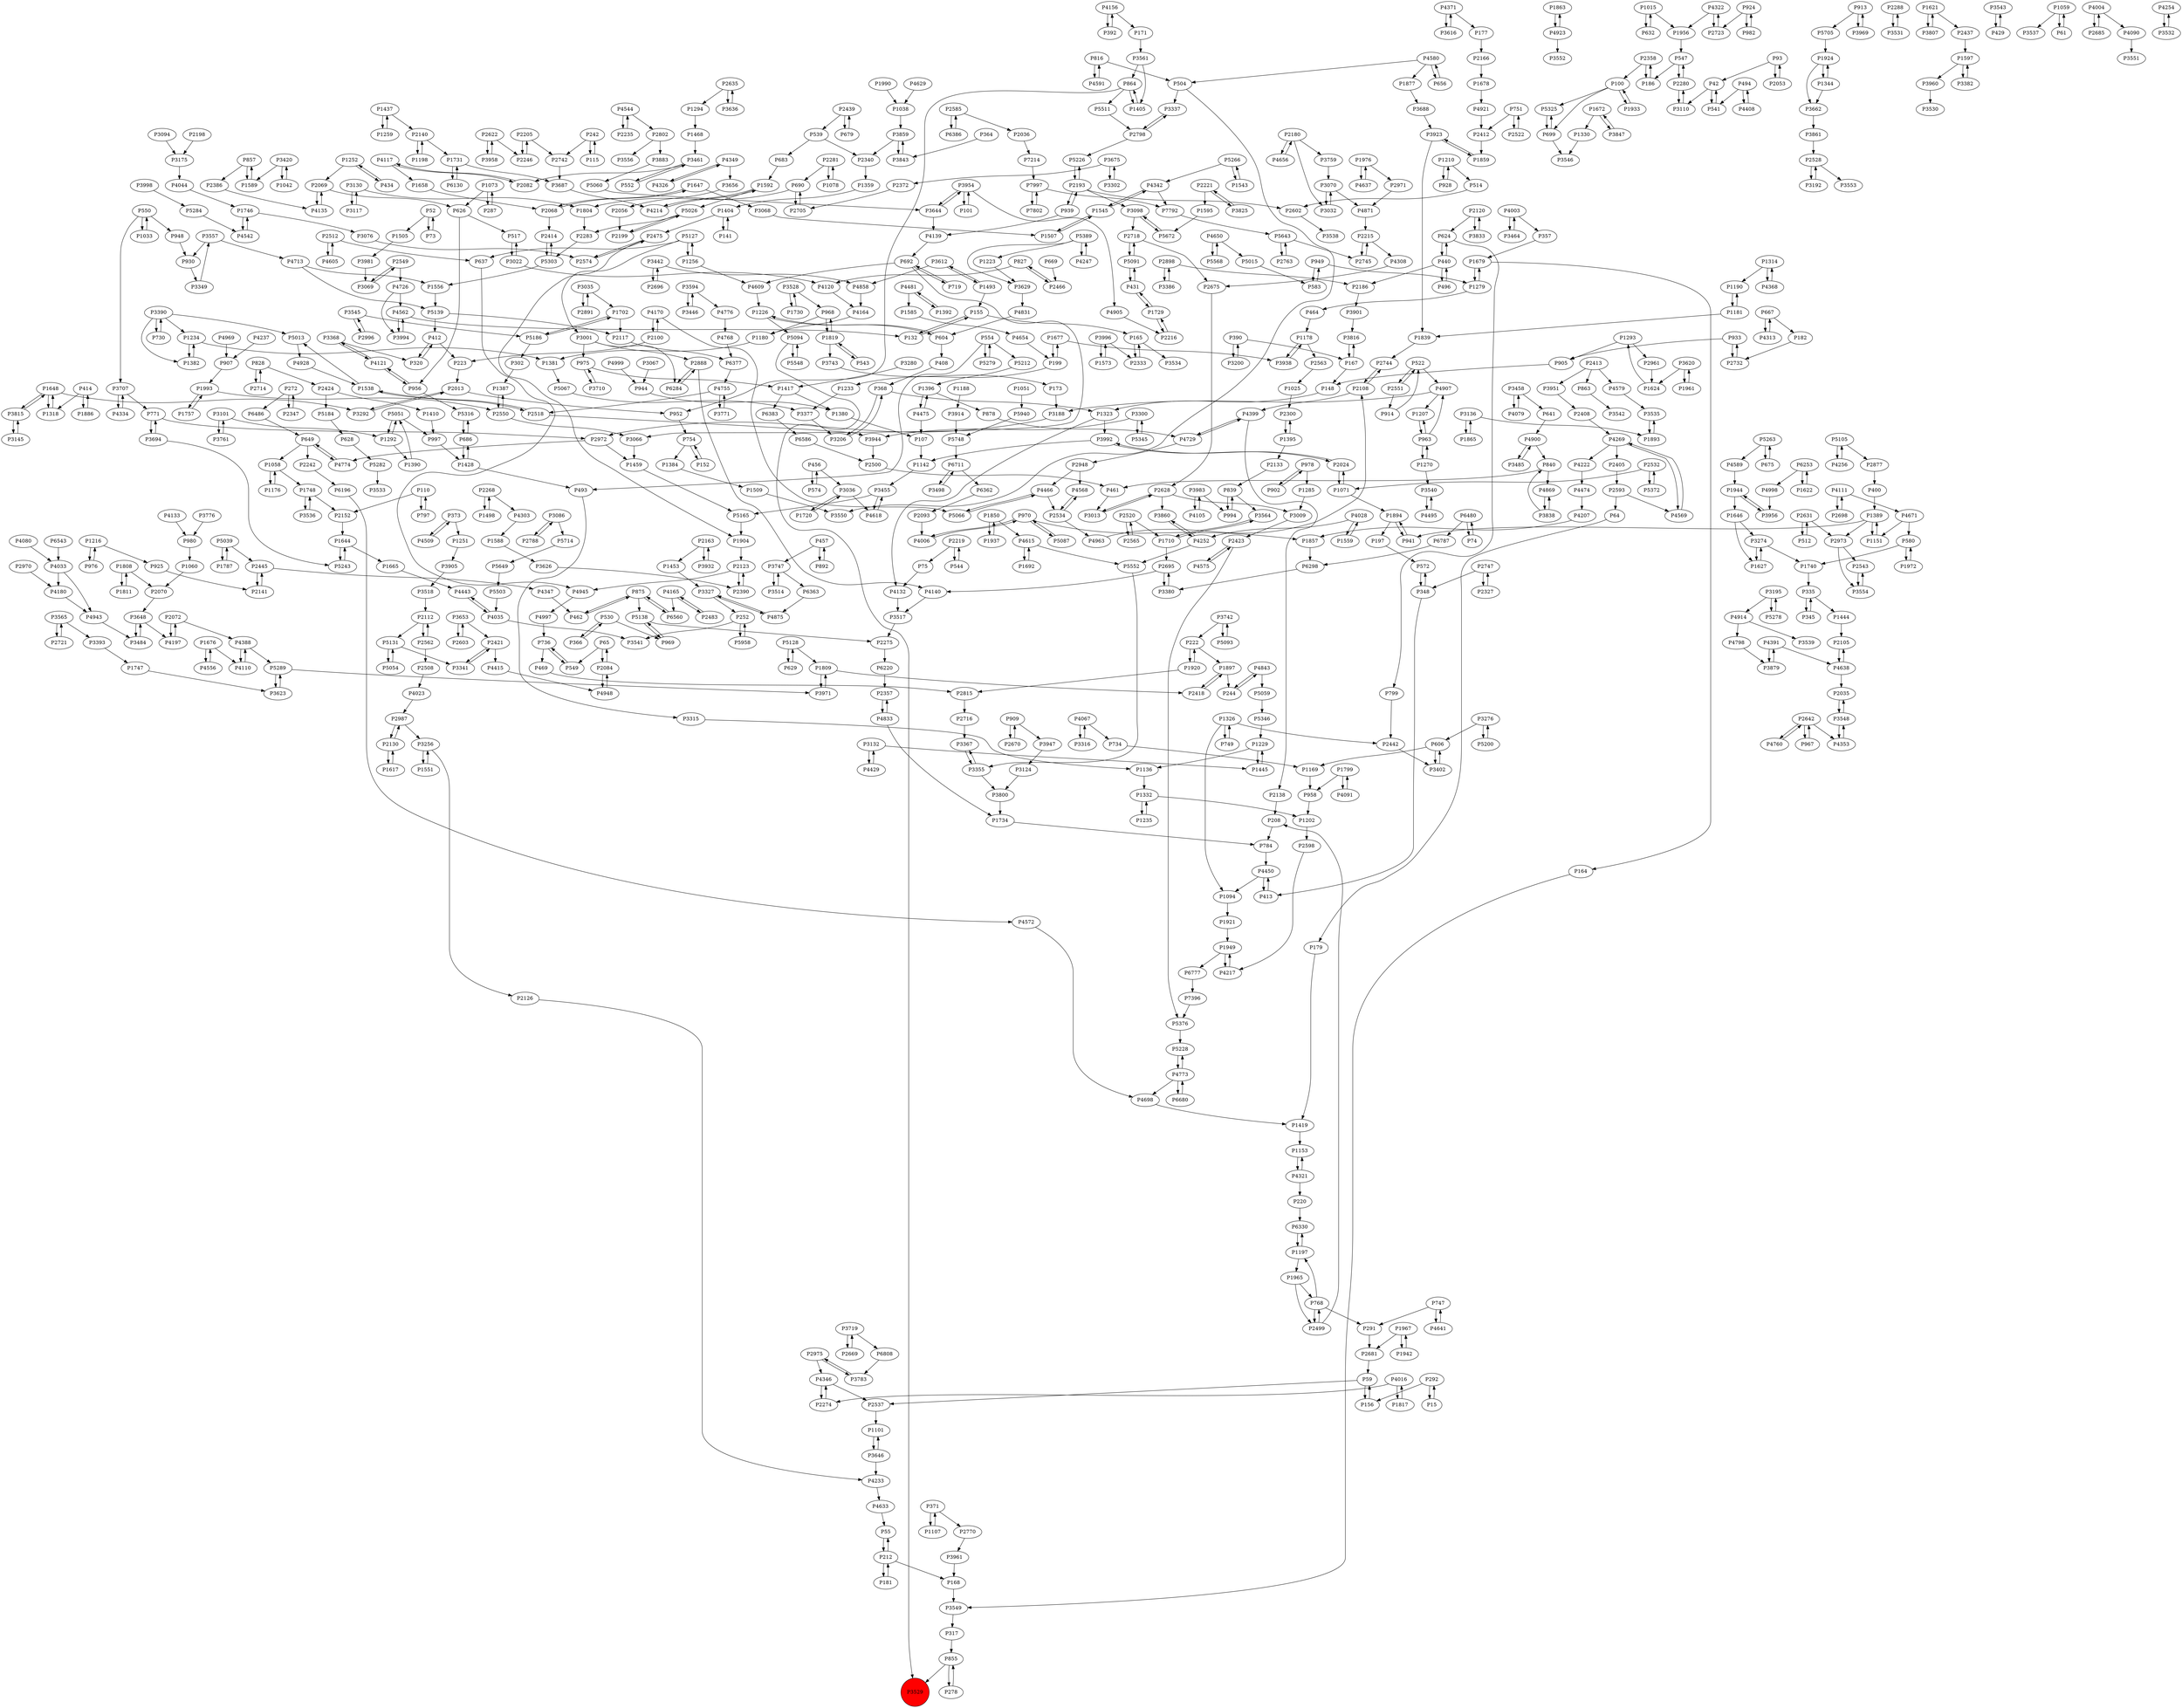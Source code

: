 digraph {
	P1190 -> P1181
	P1428 -> P493
	P6196 -> P4572
	P4003 -> P357
	P3860 -> P4252
	P4067 -> P734
	P1886 -> P414
	P827 -> P2466
	P1921 -> P1949
	P2971 -> P4871
	P3132 -> P4429
	P168 -> P3549
	P3022 -> P4120
	P2973 -> P2543
	P3188 -> P2972
	P1863 -> P4923
	P2036 -> P7214
	P3905 -> P3518
	P530 -> P969
	P2219 -> P544
	P5325 -> P699
	P2358 -> P100
	P816 -> P4591
	P4969 -> P907
	P368 -> P1323
	P5303 -> P1556
	P2112 -> P2562
	P2802 -> P3883
	P1850 -> P4615
	P6253 -> P1622
	P1392 -> P4481
	P4656 -> P2180
	P6680 -> P4773
	P604 -> P408
	P2300 -> P1395
	P1865 -> P3136
	P2108 -> P2744
	P1702 -> P5186
	P982 -> P924
	P3992 -> P2024
	P2961 -> P1624
	P4726 -> P4562
	P4654 -> P199
	P1819 -> P3743
	P504 -> P3337
	P3958 -> P2622
	P4575 -> P2423
	P5568 -> P4650
	P3195 -> P5278
	P580 -> P1740
	P2327 -> P2747
	P939 -> P2193
	P3195 -> P4914
	P3101 -> P1292
	P975 -> P1417
	P816 -> P504
	P4408 -> P494
	P1646 -> P3274
	P5511 -> P2798
	P3117 -> P3130
	P2423 -> P5376
	P5705 -> P1924
	P2288 -> P3531
	P357 -> P1679
	P4776 -> P4768
	P6363 -> P4875
	P1747 -> P3623
	P3620 -> P1624
	P1710 -> P3564
	P3067 -> P944
	P3838 -> P840
	P4033 -> P4180
	P828 -> P2424
	P4197 -> P2072
	P5940 -> P5748
	P1252 -> P434
	P242 -> P115
	P2603 -> P3653
	P4105 -> P3983
	P1256 -> P5127
	P840 -> P461
	P768 -> P1197
	P4399 -> P4729
	P2534 -> P4568
	P1961 -> P3620
	P2141 -> P2445
	P3816 -> P167
	P2718 -> P5091
	P504 -> P3550
	P3747 -> P3514
	P2747 -> P2327
	P5548 -> P5094
	P5284 -> P4542
	P1279 -> P1679
	P4921 -> P2412
	P1804 -> P2283
	P2518 -> P1538
	P3648 -> P4197
	P1234 -> P1381
	P4773 -> P4698
	P1949 -> P4217
	P4391 -> P4638
	P4999 -> P944
	P4121 -> P3368
	P1746 -> P3076
	P2534 -> P4963
	P4140 -> P3517
	P2130 -> P2987
	P3719 -> P6808
	P371 -> P1107
	P4729 -> P4399
	P905 -> P148
	P3994 -> P4562
	P5289 -> P3623
	P2130 -> P1617
	P2522 -> P751
	P667 -> P182
	P4222 -> P4474
	P2108 -> P4399
	P6330 -> P1197
	P530 -> P366
	P3175 -> P4044
	P3302 -> P3675
	P4638 -> P2035
	P970 -> P5087
	P2512 -> P4605
	P3883 -> P5060
	P1894 -> P197
	P4006 -> P970
	P4481 -> P1392
	P2056 -> P2199
	P335 -> P1444
	P292 -> P15
	P1647 -> P3068
	P3461 -> P552
	P2100 -> P223
	P4615 -> P1692
	P6777 -> P7396
	P2642 -> P4760
	P1746 -> P4542
	P1993 -> P1757
	P3646 -> P4233
	P799 -> P2442
	P5643 -> P2745
	P1216 -> P976
	P2695 -> P4140
	P3464 -> P4003
	P1384 -> P1509
	P1731 -> P6130
	P5131 -> P3341
	P875 -> P5138
	P1505 -> P3981
	P3761 -> P3101
	P913 -> P5705
	P5087 -> P970
	P1389 -> P1151
	P2439 -> P539
	P4858 -> P4164
	P1404 -> P141
	P3616 -> P4371
	P2696 -> P3442
	P408 -> P368
	P4843 -> P5059
	P2070 -> P3648
	P1692 -> P4615
	P969 -> P5138
	P1678 -> P4921
	P1937 -> P1850
	P4562 -> P3994
	P626 -> P517
	P431 -> P1729
	P4371 -> P3616
	P2705 -> P690
	P42 -> P541
	P4035 -> P4443
	P1251 -> P3905
	P3564 -> P1710
	P875 -> P462
	P1897 -> P2418
	P2221 -> P1595
	P2123 -> P4945
	P6298 -> P3380
	P42 -> P3110
	P1235 -> P1332
	P461 -> P3013
	P5282 -> P3533
	P1877 -> P3688
	P4923 -> P3552
	P1551 -> P3256
	P3776 -> P980
	P2802 -> P3556
	P457 -> P3747
	P2437 -> P1597
	P440 -> P496
	P141 -> P1404
	P4443 -> P4035
	P1965 -> P768
	P2193 -> P5226
	P2681 -> P59
	P1437 -> P2140
	P1893 -> P3535
	P3620 -> P1961
	P3743 -> P173
	P1665 -> P4443
	P2888 -> P6284
	P827 -> P4120
	P554 -> P493
	P5060 -> P3644
	P414 -> P1318
	P4713 -> P5139
	P2423 -> P4575
	P3981 -> P3069
	P1153 -> P4321
	P5094 -> P3529
	P2532 -> P5372
	P4755 -> P3771
	P3402 -> P606
	P132 -> P155
	P4217 -> P1949
	P1498 -> P2268
	P1493 -> P3612
	P199 -> P1233
	P1731 -> P3687
	P4117 -> P2082
	P3951 -> P2408
	P1897 -> P244
	P5958 -> P252
	P3274 -> P1627
	P2499 -> P768
	P4349 -> P4326
	P4556 -> P1676
	P3543 -> P429
	P2744 -> P2108
	P4165 -> P2483
	P1509 -> P3550
	P1710 -> P2695
	P1188 -> P3914
	P4120 -> P4164
	P686 -> P5316
	P2948 -> P4568
	P4133 -> P980
	P3545 -> P2996
	P364 -> P3843
	P875 -> P6560
	P5243 -> P1644
	P649 -> P4774
	P914 -> P522
	P65 -> P549
	P1059 -> P3537
	P547 -> P2280
	P5131 -> P5054
	P4650 -> P5568
	P179 -> P1419
	P412 -> P223
	P3629 -> P4831
	P4997 -> P736
	P3960 -> P3530
	P2631 -> P2973
	P2198 -> P3175
	P3843 -> P3859
	P4033 -> P4943
	P4637 -> P1976
	P3458 -> P641
	P3192 -> P2528
	P864 -> P5511
	P4237 -> P907
	P4347 -> P462
	P4117 -> P1658
	P4214 -> P1592
	P4760 -> P2642
	P3923 -> P1859
	P5128 -> P629
	P554 -> P5279
	P3662 -> P3861
	P968 -> P1819
	P1734 -> P784
	P4256 -> P5105
	P1646 -> P1627
	P2424 -> P5184
	P1256 -> P4609
	P4346 -> P2537
	P429 -> P3543
	P4650 -> P5015
	P2084 -> P65
	P52 -> P1505
	P978 -> P902
	P975 -> P3710
	P1658 -> P2068
	P5748 -> P6711
	P4798 -> P3879
	P74 -> P6480
	P3094 -> P3175
	P208 -> P784
	P864 -> P952
	P3554 -> P2543
	P2193 -> P2602
	P390 -> P167
	P3130 -> P3117
	P857 -> P2386
	P3557 -> P930
	P1956 -> P547
	P994 -> P839
	P59 -> P2537
	P1757 -> P1993
	P100 -> P1933
	P1644 -> P1665
	P4633 -> P55
	P1644 -> P5243
	P952 -> P754
	P1058 -> P1748
	P2565 -> P2520
	P371 -> P2770
	P5026 -> P2199
	P2105 -> P4638
	P242 -> P2742
	P5226 -> P2193
	P496 -> P440
	P2268 -> P1498
	P1839 -> P2744
	P2340 -> P1359
	P2280 -> P547
	P4641 -> P747
	P4698 -> P1419
	P649 -> P2242
	P3337 -> P2798
	P2628 -> P3860
	P4474 -> P4207
	P1259 -> P1437
	P3341 -> P2421
	P4943 -> P3484
	P3013 -> P2628
	P4833 -> P2357
	P272 -> P6486
	P101 -> P3954
	P4726 -> P3994
	P4544 -> P2235
	P3742 -> P5093
	P949 -> P583
	P5266 -> P4342
	P5051 -> P997
	P949 -> P1279
	P1396 -> P4475
	P181 -> P212
	P517 -> P3022
	P4079 -> P3458
	P2274 -> P4346
	P412 -> P320
	P2445 -> P4347
	P2445 -> P2141
	P52 -> P73
	P543 -> P1819
	P857 -> P1589
	P3110 -> P2280
	P1025 -> P2300
	P2975 -> P4346
	P2798 -> P3337
	P3455 -> P5165
	P4111 -> P2698
	P6130 -> P1731
	P4004 -> P2685
	P4768 -> P6377
	P167 -> P148
	P155 -> P165
	P604 -> P1226
	P3961 -> P168
	P3688 -> P3923
	P1468 -> P3461
	P3644 -> P3954
	P1270 -> P963
	P4773 -> P6680
	P550 -> P3707
	P968 -> P1180
	P574 -> P456
	P4875 -> P3327
	P2975 -> P3783
	P1944 -> P1646
	P3101 -> P3761
	P165 -> P2333
	P1624 -> P1293
	P3938 -> P1178
	P1381 -> P5067
	P3484 -> P3648
	P4638 -> P2105
	P2602 -> P3538
	P1419 -> P1153
	P1808 -> P1811
	P4466 -> P5066
	P1223 -> P3629
	P1740 -> P335
	P4170 -> P5066
	P541 -> P42
	P252 -> P3541
	P1933 -> P100
	P5372 -> P2532
	P3800 -> P1734
	P933 -> P905
	P2180 -> P4656
	P2205 -> P2246
	P736 -> P549
	P2551 -> P522
	P4254 -> P3532
	P5067 -> P3377
	P4170 -> P2100
	P1648 -> P3292
	P3420 -> P1042
	P4831 -> P604
	P1234 -> P1382
	P4475 -> P107
	P3528 -> P1730
	P734 -> P1169
	P4713 -> P1556
	P3594 -> P3446
	P302 -> P1387
	P1344 -> P1924
	P4843 -> P244
	P4568 -> P2534
	P930 -> P3349
	P6284 -> P2888
	P156 -> P59
	P15 -> P292
	P440 -> P2186
	P5316 -> P686
	P244 -> P4843
	P3124 -> P3800
	P1676 -> P4110
	P4963 -> P2108
	P4016 -> P2274
	P3355 -> P3367
	P2123 -> P2390
	P2333 -> P165
	P469 -> P2815
	P2069 -> P626
	P2593 -> P64
	P4371 -> P177
	P583 -> P949
	P4269 -> P4222
	P5066 -> P4466
	P3393 -> P1747
	P902 -> P978
	P4415 -> P4948
	P1382 -> P1234
	P2412 -> P1859
	P1967 -> P2681
	P6220 -> P2357
	P667 -> P4313
	P6362 -> P2093
	P924 -> P982
	P5552 -> P3355
	P2622 -> P2246
	P2574 -> P2475
	P4388 -> P5289
	P1627 -> P3274
	P3256 -> P2126
	P4080 -> P4033
	P1332 -> P1202
	P4313 -> P667
	P1326 -> P2442
	P2898 -> P2186
	P2275 -> P6220
	P1405 -> P864
	P522 -> P4907
	P2084 -> P4948
	P2549 -> P4726
	P771 -> P2972
	P1292 -> P1390
	P580 -> P1972
	P2424 -> P1410
	P5091 -> P2718
	P3086 -> P5714
	P5186 -> P302
	P4110 -> P4388
	P2413 -> P4579
	P3719 -> P2669
	P1817 -> P4016
	P5127 -> P637
	P1428 -> P686
	P2898 -> P3386
	P7214 -> P7997
	P3036 -> P4618
	P1180 -> P1381
	P1073 -> P626
	P1387 -> P2550
	P1107 -> P371
	P3274 -> P1740
	P5643 -> P2763
	P3807 -> P1621
	P1059 -> P61
	P4605 -> P2512
	P1622 -> P6253
	P2180 -> P3759
	P1617 -> P2130
	P976 -> P1216
	P6787 -> P6298
	P2413 -> P3951
	P3536 -> P1748
	P6383 -> P6586
	P3390 -> P1234
	P6386 -> P2585
	P440 -> P624
	P1965 -> P2499
	P1094 -> P1921
	P1293 -> P2961
	P1390 -> P5051
	P669 -> P2466
	P5105 -> P2877
	P171 -> P3561
	P2024 -> P3992
	P730 -> P3390
	P3983 -> P994
	P4303 -> P1588
	P2358 -> P186
	P963 -> P4907
	P5105 -> P4256
	P4028 -> P1559
	P177 -> P2166
	P3612 -> P1493
	P4353 -> P3548
	P3001 -> P2888
	P2593 -> P4569
	P3992 -> P1142
	P1210 -> P514
	P3327 -> P252
	P1589 -> P857
	P1507 -> P1545
	P1178 -> P2563
	P3532 -> P4254
	P3612 -> P4858
	P956 -> P5316
	P165 -> P3534
	P2421 -> P4415
	P1559 -> P4028
	P392 -> P4156
	P5228 -> P4773
	P3996 -> P1573
	P4342 -> P1545
	P2246 -> P2205
	P2072 -> P4388
	P550 -> P948
	P924 -> P2723
	P2747 -> P348
	P4609 -> P1226
	P2483 -> P4165
	P958 -> P1202
	P4572 -> P4698
	P4905 -> P2216
	P456 -> P574
	P1459 -> P5165
	P3847 -> P1672
	P2120 -> P3833
	P2888 -> P4140
	P839 -> P3564
	P6486 -> P649
	P366 -> P530
	P3947 -> P3124
	P907 -> P1993
	P4495 -> P3540
	P1445 -> P1229
	P4207 -> P1857
	P1819 -> P968
	P2635 -> P1294
	P1920 -> P222
	P2562 -> P2508
	P6586 -> P2500
	P390 -> P3200
	P4580 -> P1877
	P4869 -> P3838
	P2215 -> P2745
	P348 -> P572
	P1621 -> P2437
	P5184 -> P628
	P3076 -> P2574
	P1226 -> P5094
	P2948 -> P4466
	P3386 -> P2898
	P2421 -> P3341
	P1207 -> P963
	P100 -> P699
	P1197 -> P1965
	P552 -> P3461
	P909 -> P2670
	P512 -> P2631
	P628 -> P5282
	P3327 -> P4875
	P3382 -> P1597
	P4067 -> P3316
	P997 -> P1428
	P5127 -> P3001
	P1178 -> P3938
	P3035 -> P2891
	P939 -> P4139
	P107 -> P1142
	P2283 -> P5303
	P5389 -> P4247
	P75 -> P4132
	P2013 -> P3292
	P572 -> P348
	P550 -> P1033
	P3498 -> P6711
	P3954 -> P3644
	P1142 -> P3455
	P3069 -> P2549
	P3944 -> P2500
	P1270 -> P3540
	P3442 -> P2696
	P457 -> P892
	P3086 -> P2788
	P2532 -> P1071
	P456 -> P3036
	P3518 -> P2112
	P2622 -> P3958
	P335 -> P345
	P7997 -> P7792
	P751 -> P2412
	P2718 -> P2675
	P1677 -> P199
	P3833 -> P2120
	P1202 -> P2598
	P1679 -> P1279
	P2013 -> P952
	P4164 -> P1180
	P4945 -> P4997
	P1395 -> P2133
	P3001 -> P975
	P3594 -> P4776
	P2408 -> P4269
	P3098 -> P2718
	P3032 -> P3070
	P3390 -> P730
	P1058 -> P1176
	P155 -> P132
	P3367 -> P3355
	P1314 -> P1190
	P291 -> P2681
	P1920 -> P2815
	P2714 -> P828
	P164 -> P3549
	P6808 -> P3783
	P2100 -> P4170
	P2563 -> P1025
	P2215 -> P4308
	P1597 -> P3960
	P3879 -> P4391
	P1042 -> P3420
	P292 -> P156
	P278 -> P855
	P4165 -> P6560
	P2877 -> P400
	P1051 -> P5940
	P840 -> P4869
	P348 -> P413
	P1318 -> P1648
	P963 -> P1207
	P4429 -> P3132
	P2685 -> P4004
	P4399 -> P2138
	P4180 -> P4943
	P1229 -> P1445
	P3969 -> P913
	P4773 -> P5228
	P3514 -> P3747
	P2669 -> P3719
	P4132 -> P3517
	P1729 -> P2216
	P539 -> P683
	P3771 -> P4755
	P3001 -> P6284
	P6711 -> P3498
	P3694 -> P5243
	P93 -> P42
	P2199 -> P5026
	P1799 -> P958
	P400 -> P1389
	P1294 -> P1468
	P1437 -> P1259
	P186 -> P2358
	P3971 -> P1809
	P5346 -> P1229
	P4871 -> P2215
	P1252 -> P2069
	P2598 -> P4217
	P197 -> P572
	P1990 -> P1038
	P1993 -> P2550
	P4334 -> P3707
	P3256 -> P1551
	P5503 -> P4035
	P2987 -> P2130
	P3545 -> P5186
	P3368 -> P320
	P3914 -> P5748
	P3815 -> P1648
	P2268 -> P4303
	P414 -> P1886
	P2053 -> P93
	P1292 -> P5051
	P4509 -> P373
	P2745 -> P2215
	P4542 -> P1746
	P1015 -> P1956
	P1748 -> P3536
	P2386 -> P4135
	P5039 -> P2445
	P7997 -> P7802
	P434 -> P1252
	P5013 -> P4928
	P2500 -> P461
	P1556 -> P5139
	P3145 -> P3815
	P5127 -> P1256
	P626 -> P956
	P2551 -> P914
	P65 -> P2084
	P3687 -> P4214
	P3653 -> P2603
	P864 -> P1405
	P4755 -> P2518
	P3035 -> P1702
	P100 -> P5325
	P5279 -> P554
	P2372 -> P2705
	P1279 -> P464
	P970 -> P1857
	P4391 -> P3879
	P3022 -> P517
	P1787 -> P5039
	P1326 -> P749
	P624 -> P799
	P4247 -> P5389
	P1672 -> P3847
	P4349 -> P3656
	P1924 -> P3662
	P5138 -> P2275
	P3540 -> P4495
	P967 -> P2642
	P2439 -> P679
	P1859 -> P3923
	P3565 -> P2721
	P933 -> P2732
	P1538 -> P2518
	P6253 -> P4998
	P2628 -> P3013
	P3954 -> P101
	P4900 -> P840
	P2996 -> P3545
	P3653 -> P2421
	P1904 -> P2123
	P855 -> P3529
	P4998 -> P3956
	P1720 -> P3036
	P3066 -> P1459
	P2972 -> P1459
	P3783 -> P2975
	P1850 -> P1937
	P1326 -> P1094
	P2193 -> P939
	P5376 -> P5228
	P2120 -> P624
	P1543 -> P5266
	P1595 -> P5672
	P1493 -> P155
	P1648 -> P1318
	P2528 -> P3192
	P2193 -> P3098
	P522 -> P2551
	P2475 -> P2574
	P373 -> P1251
	P2763 -> P5643
	P3557 -> P4713
	P5186 -> P1702
	P2281 -> P1078
	P2413 -> P863
	P1176 -> P1058
	P320 -> P412
	P3136 -> P1865
	P629 -> P5128
	P690 -> P1804
	P3420 -> P1589
	P2742 -> P3687
	P4589 -> P1944
	P1545 -> P4342
	P1216 -> P925
	P1453 -> P3327
	P61 -> P1059
	P3954 -> P4905
	P2442 -> P3402
	P1942 -> P1967
	P1226 -> P604
	P2163 -> P1453
	P2562 -> P2112
	P1677 -> P3938
	P4321 -> P220
	P3442 -> P4858
	P683 -> P1592
	P4252 -> P3860
	P4016 -> P1817
	P4629 -> P1038
	P5026 -> P2283
	P2280 -> P3110
	P4091 -> P1799
	P3458 -> P4079
	P1060 -> P2070
	P6480 -> P74
	P4729 -> P2948
	P3485 -> P4900
	P768 -> P2499
	P1293 -> P905
	P4579 -> P3535
	P909 -> P3947
	P2499 -> P208
	P1198 -> P2140
	P2166 -> P1678
	P5138 -> P969
	P5128 -> P1809
	P2698 -> P4111
	P4580 -> P504
	P494 -> P4408
	P2631 -> P512
	P2537 -> P1101
	P7396 -> P5376
	P2798 -> P5226
	P5303 -> P2414
	P59 -> P156
	P1229 -> P1136
	P3548 -> P4353
	P641 -> P4900
	P1181 -> P1190
	P317 -> P855
	P152 -> P754
	P3070 -> P4871
	P3377 -> P3206
	P5266 -> P1543
	P4156 -> P392
	P978 -> P1285
	P2205 -> P2742
	P1197 -> P6330
	P5289 -> P3971
	P3675 -> P3302
	P2635 -> P3636
	P4450 -> P413
	P2405 -> P2593
	P3838 -> P4869
	P287 -> P1073
	P3130 -> P1804
	P2466 -> P827
	P2221 -> P3825
	P4326 -> P4349
	P1033 -> P550
	P1136 -> P1332
	P5200 -> P3276
	P3956 -> P1944
	P3707 -> P4334
	P970 -> P4006
	P2163 -> P3932
	P5054 -> P5131
	P3707 -> P771
	P3531 -> P2288
	P1344 -> P3662
	P878 -> P4729
	P2082 -> P4117
	P5212 -> P1396
	P2117 -> P6377
	P649 -> P1058
	P3648 -> P3484
	P5039 -> P1787
	P5051 -> P1292
	P4028 -> P4252
	P1332 -> P1235
	P1071 -> P1894
	P4322 -> P2723
	P3983 -> P4105
	P692 -> P719
	P2180 -> P3032
	P544 -> P2219
	P3742 -> P222
	P148 -> P1323
	P686 -> P1428
	P1073 -> P287
	P4907 -> P1207
	P1323 -> P4132
	P5263 -> P4589
	P948 -> P930
	P494 -> P541
	P493 -> P3315
	P797 -> P110
	P3861 -> P2528
	P1592 -> P4214
	P3825 -> P2221
	P1101 -> P3646
	P167 -> P3816
	P4269 -> P4569
	P252 -> P5958
	P1748 -> P2152
	P3694 -> P771
	P3561 -> P1405
	P3923 -> P1839
	P1538 -> P5013
	P1676 -> P4556
	P1169 -> P958
	P1359 -> P1404
	P4322 -> P1956
	P1314 -> P4368
	P751 -> P2522
	P3316 -> P4067
	P464 -> P1178
	P2138 -> P208
	P220 -> P6330
	P3300 -> P5345
	P3747 -> P6363
	P692 -> P3066
	P4388 -> P4110
	P4948 -> P2084
	P4900 -> P3485
	P2891 -> P3035
	P2140 -> P1198
	P1015 -> P632
	P2972 -> P4774
	P212 -> P181
	P3636 -> P2635
	P2068 -> P2414
	P3859 -> P3843
	P2390 -> P2123
	P4591 -> P816
	P5015 -> P583
	P514 -> P2602
	P1285 -> P3009
	P1949 -> P6777
	P5165 -> P1904
	P692 -> P4609
	P2550 -> P3066
	P3859 -> P2340
	P2716 -> P3367
	P1585 -> P4654
	P222 -> P1897
	P3901 -> P3816
	P5389 -> P1223
	P7802 -> P7997
	P747 -> P291
	P2216 -> P1729
	P1545 -> P1507
	P1592 -> P5026
	P110 -> P797
	P4907 -> P3188
	P3675 -> P2372
	P3644 -> P4139
	P2069 -> P4135
	P1380 -> P107
	P1976 -> P2971
	P3276 -> P606
	P2670 -> P909
	P690 -> P2705
	P1233 -> P3377
	P768 -> P291
	P2723 -> P4322
	P1799 -> P4091
	P2642 -> P4353
	P4466 -> P2534
	P5389 -> P3629
	P2242 -> P6196
	P1679 -> P164
	P2815 -> P2716
	P3349 -> P3557
	P1811 -> P1808
	P2414 -> P5303
	P4923 -> P1863
	P3996 -> P2333
	P3276 -> P5200
	P3036 -> P1720
	P963 -> P1270
	P1972 -> P580
	P4580 -> P656
	P1323 -> P3992
	P4023 -> P2987
	P5139 -> P2117
	P4671 -> P1151
	P3932 -> P2163
	P373 -> P4509
	P4615 -> P5552
	P3368 -> P4121
	P2721 -> P3565
	P771 -> P3694
	P1976 -> P4637
	P1648 -> P3815
	P6543 -> P4033
	P5263 -> P675
	P4035 -> P3541
	P1808 -> P2070
	P2732 -> P933
	P754 -> P152
	P2520 -> P1710
	P2475 -> P1904
	P3461 -> P2082
	P4090 -> P3551
	P554 -> P5212
	P5094 -> P5548
	P4121 -> P956
	P3380 -> P2695
	P2418 -> P1897
	P839 -> P994
	P3132 -> P1445
	P6480 -> P6787
	P4928 -> P1538
	P547 -> P186
	P2035 -> P3548
	P1151 -> P1389
	P624 -> P440
	P3206 -> P368
	P1819 -> P543
	P1588 -> P3626
	P173 -> P3188
	P73 -> P52
	P1071 -> P2024
	P5091 -> P431
	P5649 -> P5503
	P5714 -> P5649
	P944 -> P1380
	P5139 -> P412
	P4111 -> P4671
	P110 -> P2152
	P4671 -> P580
	P699 -> P5325
	P2068 -> P1647
	P3815 -> P3145
	P1330 -> P3546
	P1410 -> P997
	P4569 -> P4269
	P3561 -> P864
	P2112 -> P5131
	P1395 -> P2300
	P7792 -> P5643
	P222 -> P1920
	P656 -> P4580
	P1404 -> P2475
	P4342 -> P7792
	P4135 -> P2069
	P2585 -> P6386
	P272 -> P2347
	P3623 -> P5289
	P182 -> P2732
	P2093 -> P4006
	P3355 -> P3800
	P3280 -> P1417
	P64 -> P179
	P1894 -> P941
	P6711 -> P6362
	P3070 -> P3032
	P2024 -> P1071
	P2072 -> P4197
	P3390 -> P5013
	P4914 -> P3539
	P3292 -> P2013
	P3009 -> P2423
	P5093 -> P3742
	P1210 -> P928
	P345 -> P335
	P2347 -> P272
	P2528 -> P3553
	P4562 -> P132
	P1647 -> P2068
	P606 -> P1169
	P2973 -> P3554
	P3998 -> P5284
	P4368 -> P1314
	P3626 -> P2390
	P2518 -> P3944
	P4450 -> P1094
	P1944 -> P3956
	P736 -> P469
	P913 -> P3969
	P4321 -> P1153
	P2549 -> P3069
	P3446 -> P3594
	P1417 -> P6383
	P1702 -> P2117
	P539 -> P2340
	P4044 -> P1746
	P212 -> P55
	P3528 -> P968
	P4139 -> P692
	P980 -> P1060
	P719 -> P692
	P3200 -> P390
	P1857 -> P6298
	P199 -> P1677
	P699 -> P3546
	P4003 -> P3464
	P6377 -> P4755
	P3710 -> P975
	P115 -> P242
	P1573 -> P3996
	P3517 -> P2275
	P925 -> P2141
	P4833 -> P1734
	P2987 -> P3256
	P2770 -> P3961
	P3759 -> P3070
	P4481 -> P1585
	P2219 -> P75
	P828 -> P2714
	P2235 -> P4544
	P2152 -> P1644
	P892 -> P457
	P4346 -> P2274
	P2512 -> P637
	P3098 -> P5672
	P4269 -> P2405
	P637 -> P4945
	P4618 -> P3455
	P431 -> P5091
	P4004 -> P4090
	P754 -> P1384
	P2126 -> P4233
	P2695 -> P3380
	P2970 -> P4180
	P606 -> P3402
	P1729 -> P431
	P1924 -> P1344
	P3565 -> P3393
	P4156 -> P171
	P2140 -> P1731
	P863 -> P3542
	P679 -> P2439
	P212 -> P168
	P3390 -> P1382
	P1389 -> P941
	P2585 -> P2036
	P3646 -> P1101
	P5059 -> P5346
	P2628 -> P3009
	P1597 -> P3382
	P1038 -> P3859
	P2543 -> P3554
	P4233 -> P4633
	P3455 -> P4618
	P1389 -> P2973
	P2550 -> P1387
	P2788 -> P3086
	P956 -> P4121
	P6560 -> P875
	P675 -> P5263
	P1809 -> P2418
	P3535 -> P1893
	P928 -> P1210
	P2133 -> P839
	P747 -> P4641
	P5345 -> P3300
	P2675 -> P2628
	P1444 -> P2105
	P2186 -> P3901
	P1078 -> P2281
	P368 -> P3206
	P1809 -> P3971
	P413 -> P4450
	P784 -> P4450
	P1417 -> P1380
	P2642 -> P967
	P4475 -> P1396
	P4774 -> P649
	P5278 -> P3195
	P55 -> P212
	P855 -> P278
	P1621 -> P3807
	P1730 -> P3528
	P1396 -> P878
	P4544 -> P2802
	P3549 -> P317
	P3548 -> P2035
	P1181 -> P1839
	P223 -> P2013
	P3136 -> P1893
	P2281 -> P690
	P93 -> P2053
	P1967 -> P1942
	P3068 -> P1507
	P941 -> P1894
	P2508 -> P4023
	P462 -> P875
	P4252 -> P5552
	P749 -> P1326
	P2357 -> P4833
	P3656 -> P2056
	P5672 -> P3098
	P632 -> P1015
	P549 -> P736
	P1672 -> P1330
	P4308 -> P2675
	P3300 -> P3944
	P4914 -> P4798
	P2520 -> P2565
	P3315 -> P1136
	P3529 [shape=circle]
	P3529 [style=filled]
	P3529 [fillcolor=red]
}